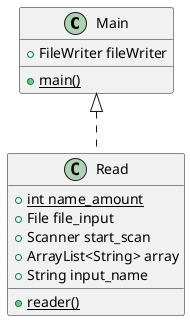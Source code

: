 @startuml
'https://plantuml.com/class-diagram

class Main
class Read

Main <|.. Read

class Read {
    {static} +int name_amount
    +File file_input
    +Scanner start_scan
    +ArrayList<String> array
    +String input_name
    {static} +reader()
}

class Main {
    +FileWriter fileWriter
    {static} +main()
}

@enduml